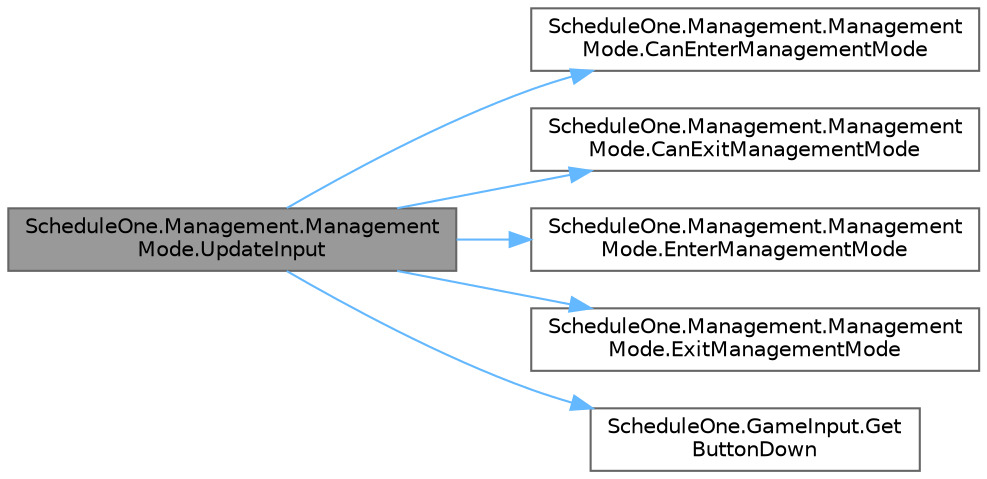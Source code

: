 digraph "ScheduleOne.Management.ManagementMode.UpdateInput"
{
 // LATEX_PDF_SIZE
  bgcolor="transparent";
  edge [fontname=Helvetica,fontsize=10,labelfontname=Helvetica,labelfontsize=10];
  node [fontname=Helvetica,fontsize=10,shape=box,height=0.2,width=0.4];
  rankdir="LR";
  Node1 [id="Node000001",label="ScheduleOne.Management.Management\lMode.UpdateInput",height=0.2,width=0.4,color="gray40", fillcolor="grey60", style="filled", fontcolor="black",tooltip=" "];
  Node1 -> Node2 [id="edge1_Node000001_Node000002",color="steelblue1",style="solid",tooltip=" "];
  Node2 [id="Node000002",label="ScheduleOne.Management.Management\lMode.CanEnterManagementMode",height=0.2,width=0.4,color="grey40", fillcolor="white", style="filled",URL="$class_schedule_one_1_1_management_1_1_management_mode.html#a6bda86748f3daf3e498d7e4cc581d779",tooltip=" "];
  Node1 -> Node3 [id="edge2_Node000001_Node000003",color="steelblue1",style="solid",tooltip=" "];
  Node3 [id="Node000003",label="ScheduleOne.Management.Management\lMode.CanExitManagementMode",height=0.2,width=0.4,color="grey40", fillcolor="white", style="filled",URL="$class_schedule_one_1_1_management_1_1_management_mode.html#aca6166bdbae345e4403ee4531c8b53f2",tooltip=" "];
  Node1 -> Node4 [id="edge3_Node000001_Node000004",color="steelblue1",style="solid",tooltip=" "];
  Node4 [id="Node000004",label="ScheduleOne.Management.Management\lMode.EnterManagementMode",height=0.2,width=0.4,color="grey40", fillcolor="white", style="filled",URL="$class_schedule_one_1_1_management_1_1_management_mode.html#af19d8f6051846cfce26c4c394af94214",tooltip=" "];
  Node1 -> Node5 [id="edge4_Node000001_Node000005",color="steelblue1",style="solid",tooltip=" "];
  Node5 [id="Node000005",label="ScheduleOne.Management.Management\lMode.ExitManagementMode",height=0.2,width=0.4,color="grey40", fillcolor="white", style="filled",URL="$class_schedule_one_1_1_management_1_1_management_mode.html#a42f4b5e5fb67919d84a34d45381666b0",tooltip=" "];
  Node1 -> Node6 [id="edge5_Node000001_Node000006",color="steelblue1",style="solid",tooltip=" "];
  Node6 [id="Node000006",label="ScheduleOne.GameInput.Get\lButtonDown",height=0.2,width=0.4,color="grey40", fillcolor="white", style="filled",URL="$class_schedule_one_1_1_game_input.html#a5ad7f37345fd9db31ecd2d23229ee8e3",tooltip=" "];
}
